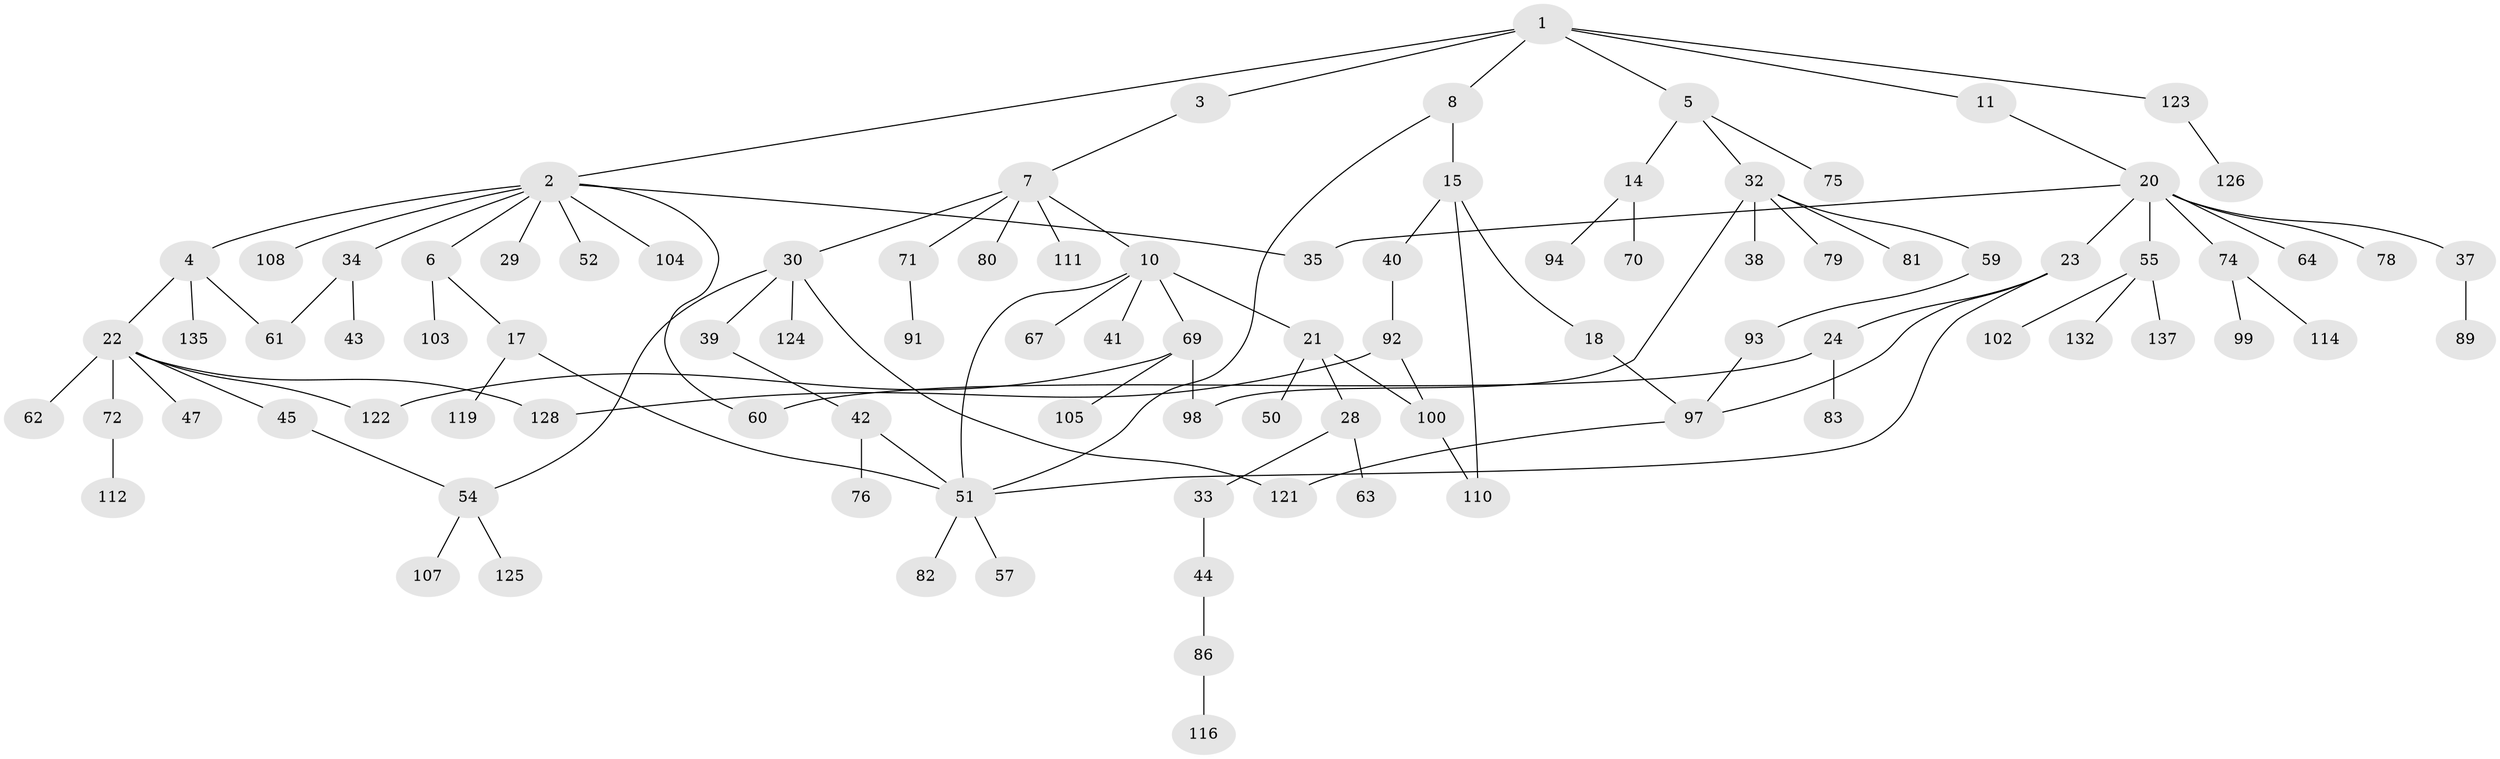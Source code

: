 // original degree distribution, {7: 0.014598540145985401, 6: 0.029197080291970802, 3: 0.15328467153284672, 2: 0.24087591240875914, 4: 0.08759124087591241, 5: 0.043795620437956206, 1: 0.4306569343065693}
// Generated by graph-tools (version 1.1) at 2025/41/03/06/25 10:41:28]
// undirected, 94 vertices, 109 edges
graph export_dot {
graph [start="1"]
  node [color=gray90,style=filled];
  1 [super="+56"];
  2 [super="+12"];
  3 [super="+136"];
  4 [super="+16"];
  5 [super="+13"];
  6 [super="+19"];
  7 [super="+9"];
  8 [super="+48"];
  10 [super="+87"];
  11;
  14;
  15;
  17 [super="+31"];
  18 [super="+58"];
  20 [super="+27"];
  21 [super="+25"];
  22 [super="+26"];
  23 [super="+88"];
  24 [super="+101"];
  28;
  29;
  30 [super="+131"];
  32 [super="+49"];
  33 [super="+36"];
  34 [super="+90"];
  35;
  37 [super="+129"];
  38 [super="+46"];
  39;
  40;
  41;
  42 [super="+68"];
  43;
  44 [super="+73"];
  45;
  47 [super="+117"];
  50;
  51 [super="+53"];
  52;
  54 [super="+96"];
  55 [super="+66"];
  57;
  59;
  60 [super="+65"];
  61 [super="+109"];
  62;
  63;
  64;
  67;
  69 [super="+84"];
  70;
  71;
  72 [super="+85"];
  74 [super="+77"];
  75;
  76;
  78;
  79;
  80;
  81;
  82;
  83;
  86 [super="+106"];
  89;
  91;
  92 [super="+115"];
  93;
  94 [super="+95"];
  97 [super="+127"];
  98;
  99;
  100 [super="+133"];
  102 [super="+120"];
  103 [super="+113"];
  104 [super="+130"];
  105;
  107;
  108 [super="+118"];
  110 [super="+134"];
  111;
  112;
  114;
  116;
  119;
  121;
  122;
  123;
  124;
  125;
  126;
  128;
  132;
  135;
  137;
  1 -- 2;
  1 -- 3;
  1 -- 5;
  1 -- 8;
  1 -- 11;
  1 -- 123;
  2 -- 4;
  2 -- 6;
  2 -- 34;
  2 -- 35;
  2 -- 52;
  2 -- 104;
  2 -- 108;
  2 -- 29;
  2 -- 60;
  3 -- 7;
  4 -- 61;
  4 -- 22;
  4 -- 135;
  5 -- 32;
  5 -- 75;
  5 -- 14;
  6 -- 17;
  6 -- 103;
  7 -- 30;
  7 -- 80;
  7 -- 71;
  7 -- 10;
  7 -- 111;
  8 -- 15;
  8 -- 51;
  10 -- 21;
  10 -- 41;
  10 -- 67;
  10 -- 69;
  10 -- 51;
  11 -- 20;
  14 -- 70;
  14 -- 94;
  15 -- 18;
  15 -- 40;
  15 -- 110;
  17 -- 119;
  17 -- 51;
  18 -- 97;
  20 -- 23;
  20 -- 35;
  20 -- 64;
  20 -- 37;
  20 -- 55;
  20 -- 74;
  20 -- 78;
  21 -- 50;
  21 -- 28;
  21 -- 100;
  22 -- 45;
  22 -- 47;
  22 -- 62;
  22 -- 128;
  22 -- 72;
  22 -- 122;
  23 -- 24;
  23 -- 97;
  23 -- 51;
  24 -- 60;
  24 -- 83;
  28 -- 33;
  28 -- 63;
  30 -- 39;
  30 -- 54;
  30 -- 121;
  30 -- 124;
  32 -- 38;
  32 -- 59;
  32 -- 79;
  32 -- 81;
  32 -- 98;
  33 -- 44;
  34 -- 43;
  34 -- 61;
  37 -- 89;
  39 -- 42;
  40 -- 92;
  42 -- 76;
  42 -- 51;
  44 -- 86;
  45 -- 54;
  51 -- 57;
  51 -- 82;
  54 -- 107;
  54 -- 125;
  55 -- 102;
  55 -- 132;
  55 -- 137;
  59 -- 93;
  69 -- 98;
  69 -- 105;
  69 -- 122;
  71 -- 91;
  72 -- 112;
  74 -- 99;
  74 -- 114;
  86 -- 116;
  92 -- 100;
  92 -- 128;
  93 -- 97;
  97 -- 121;
  100 -- 110;
  123 -- 126;
}
